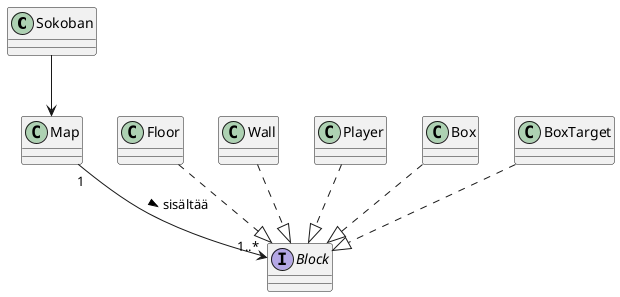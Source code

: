 @startuml

class Sokoban
class Map
interface Block
class Floor
class Wall
class Player
class Box
class BoxTarget

Sokoban --> Map
Map "1" --> "1..*" Block : sisältää >

Floor ..|> Block
Wall ..|> Block
Player ..|> Block
Box ..|> Block
BoxTarget ..|> Block

@enduml
